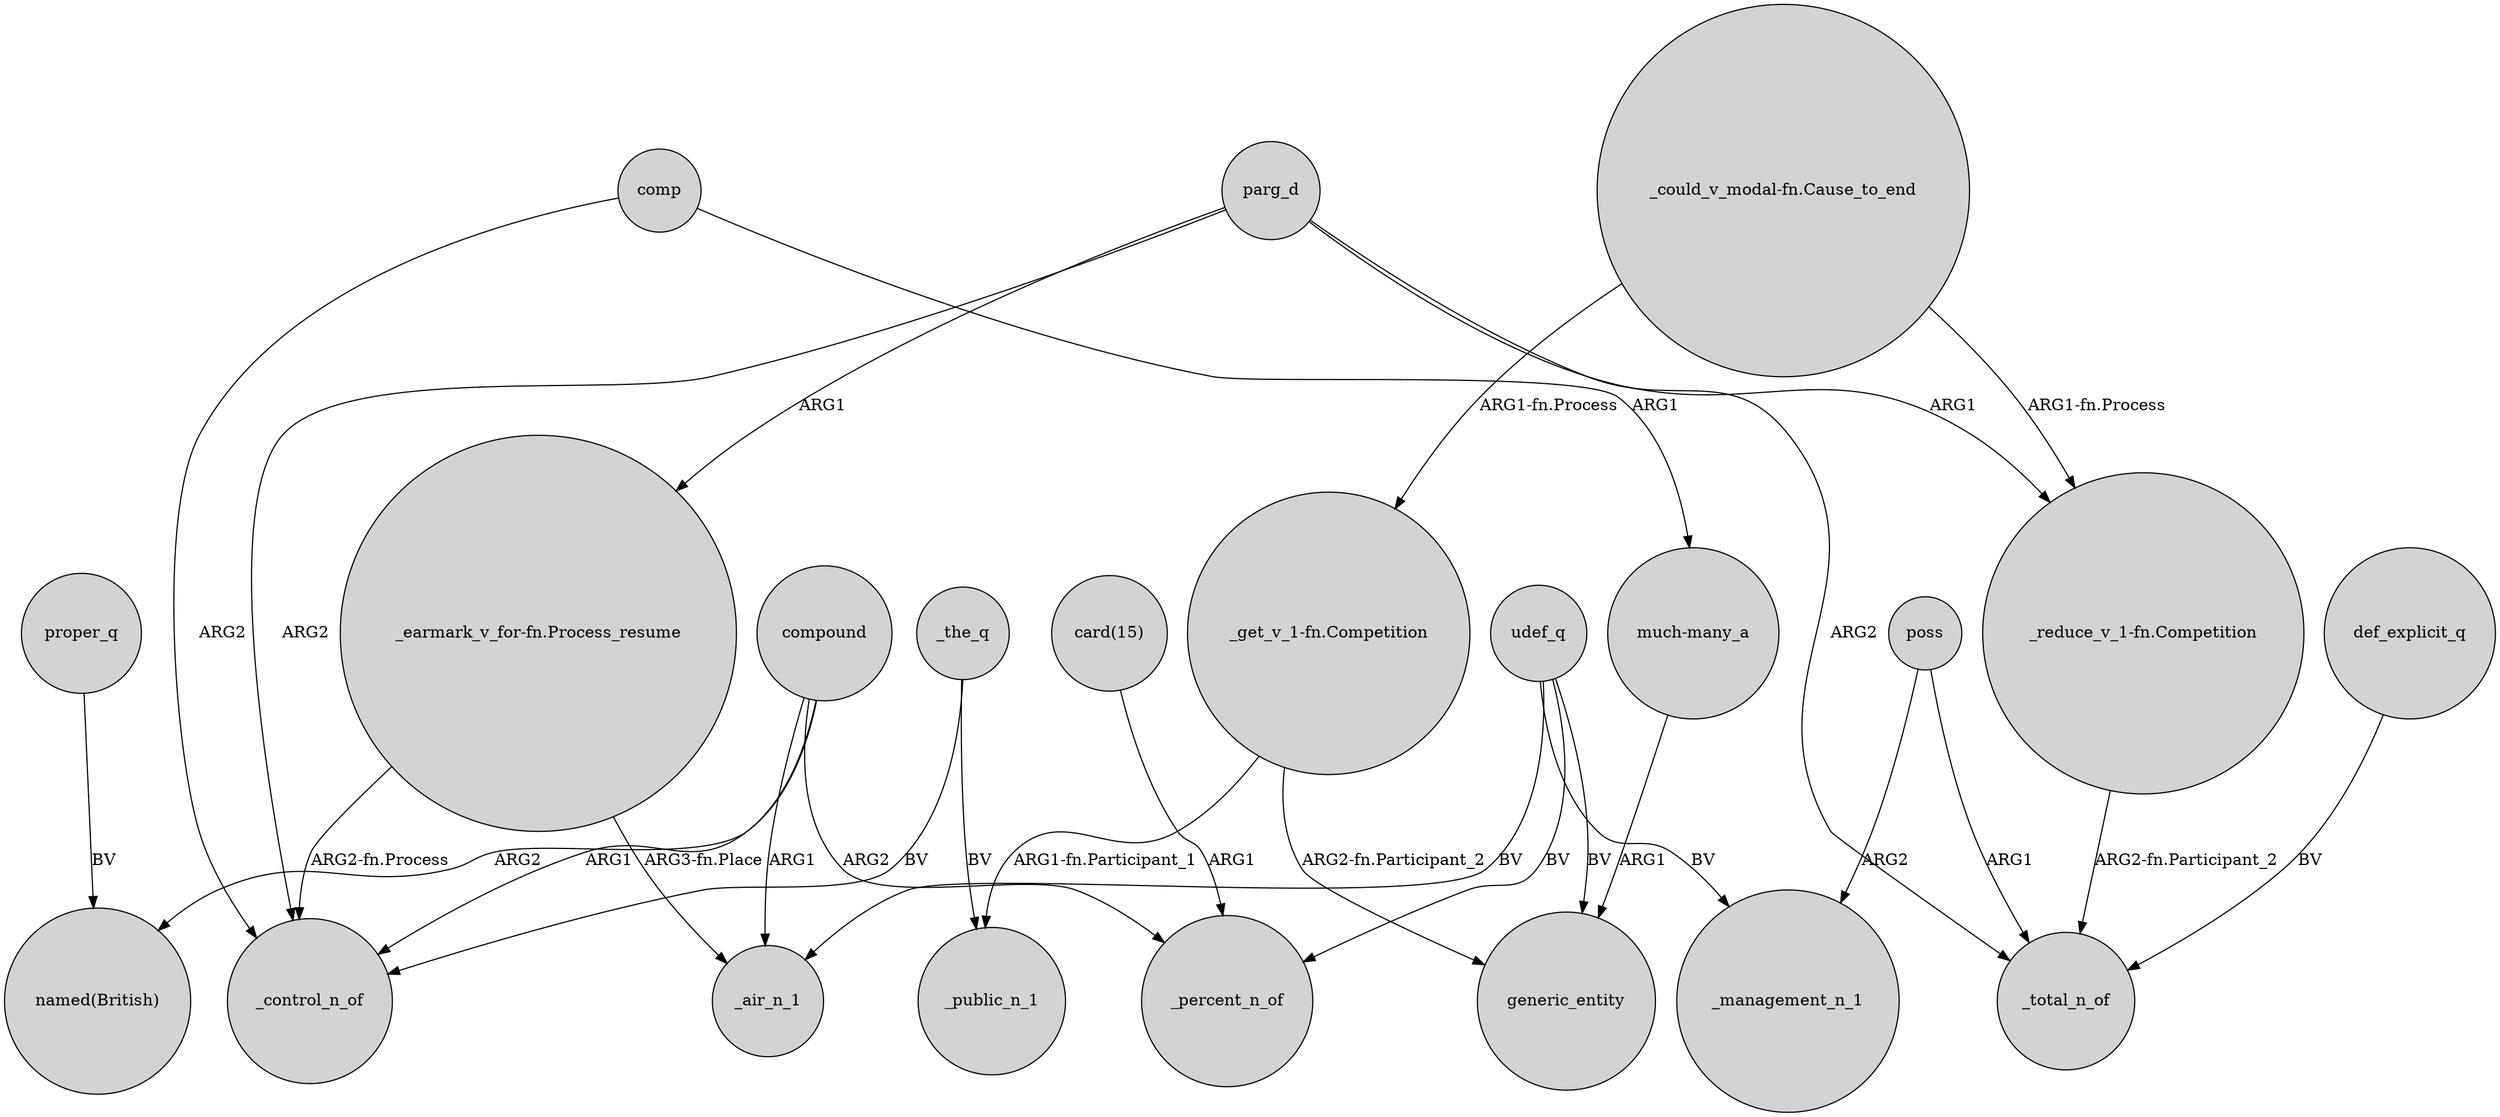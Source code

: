 digraph {
	node [shape=circle style=filled]
	proper_q -> "named(British)" [label=BV]
	def_explicit_q -> _total_n_of [label=BV]
	"_reduce_v_1-fn.Competition" -> _total_n_of [label="ARG2-fn.Participant_2"]
	comp -> _control_n_of [label=ARG2]
	"_get_v_1-fn.Competition" -> _public_n_1 [label="ARG1-fn.Participant_1"]
	compound -> _air_n_1 [label=ARG1]
	udef_q -> _air_n_1 [label=BV]
	"_get_v_1-fn.Competition" -> generic_entity [label="ARG2-fn.Participant_2"]
	"_could_v_modal-fn.Cause_to_end" -> "_get_v_1-fn.Competition" [label="ARG1-fn.Process"]
	udef_q -> generic_entity [label=BV]
	"_earmark_v_for-fn.Process_resume" -> _control_n_of [label="ARG2-fn.Process"]
	udef_q -> _management_n_1 [label=BV]
	parg_d -> _control_n_of [label=ARG2]
	comp -> "much-many_a" [label=ARG1]
	_the_q -> _control_n_of [label=BV]
	udef_q -> _percent_n_of [label=BV]
	"much-many_a" -> generic_entity [label=ARG1]
	"_could_v_modal-fn.Cause_to_end" -> "_reduce_v_1-fn.Competition" [label="ARG1-fn.Process"]
	parg_d -> "_earmark_v_for-fn.Process_resume" [label=ARG1]
	compound -> _percent_n_of [label=ARG2]
	_the_q -> _public_n_1 [label=BV]
	"card(15)" -> _percent_n_of [label=ARG1]
	compound -> _control_n_of [label=ARG1]
	parg_d -> "_reduce_v_1-fn.Competition" [label=ARG1]
	compound -> "named(British)" [label=ARG2]
	poss -> _management_n_1 [label=ARG2]
	poss -> _total_n_of [label=ARG1]
	parg_d -> _total_n_of [label=ARG2]
	"_earmark_v_for-fn.Process_resume" -> _air_n_1 [label="ARG3-fn.Place"]
}
